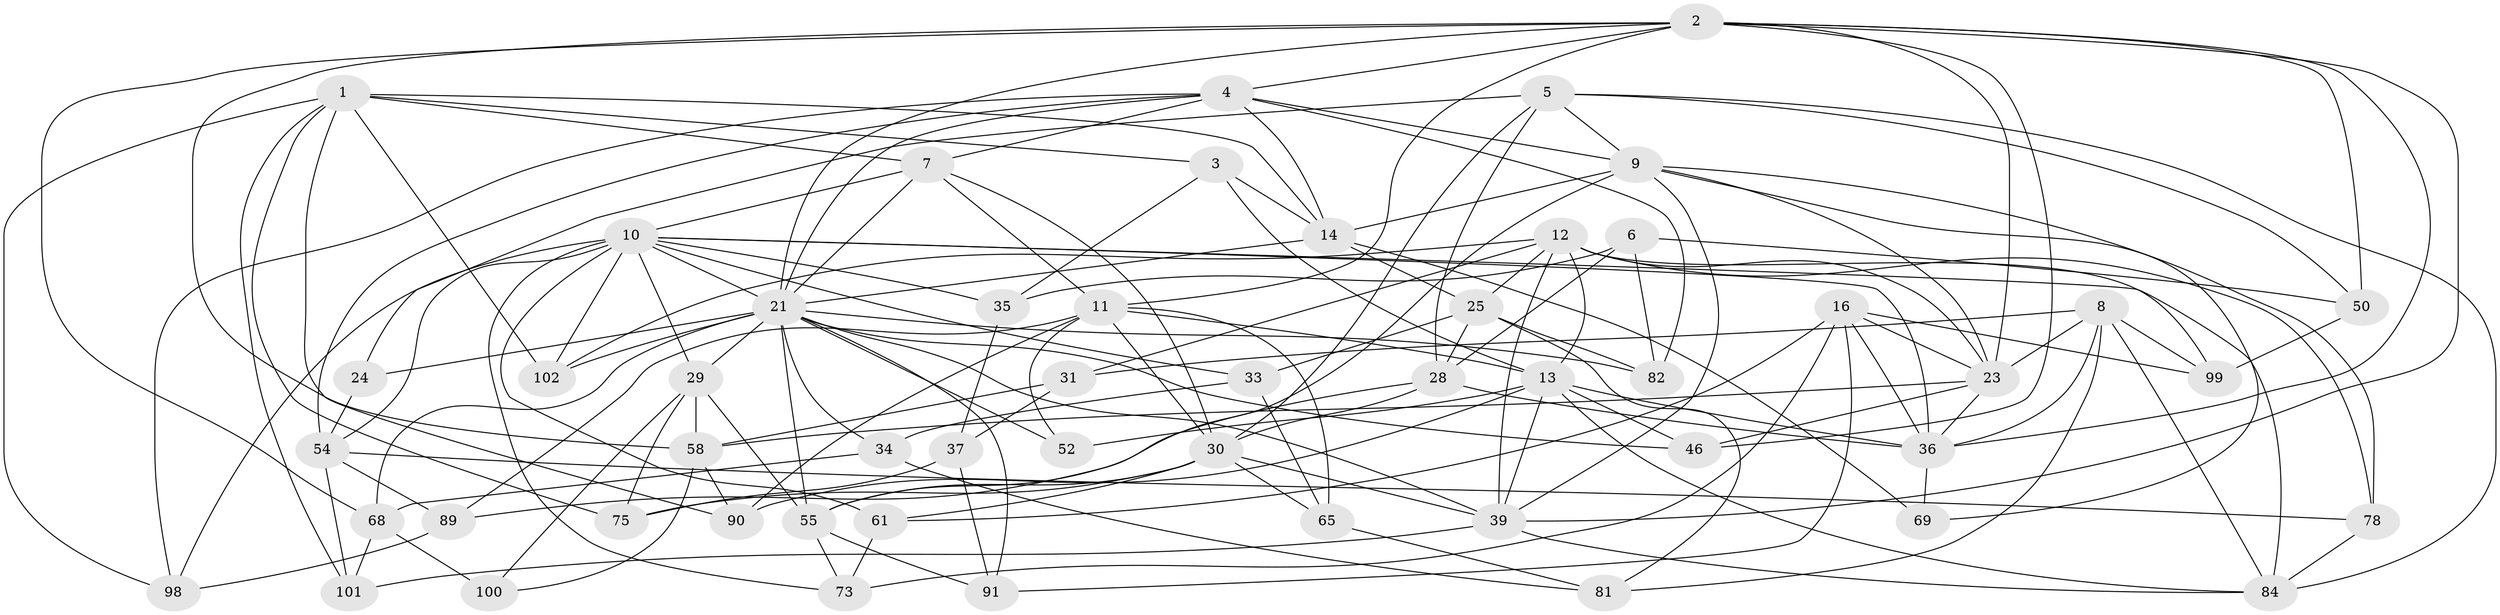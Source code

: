 // original degree distribution, {4: 1.0}
// Generated by graph-tools (version 1.1) at 2025/16/03/09/25 04:16:30]
// undirected, 53 vertices, 151 edges
graph export_dot {
graph [start="1"]
  node [color=gray90,style=filled];
  1 [super="+19"];
  2 [super="+94+15+95"];
  3;
  4 [super="+48+51"];
  5 [super="+44"];
  6 [super="+53"];
  7 [super="+70+74"];
  8 [super="+62"];
  9 [super="+17+26"];
  10 [super="+87+105+18"];
  11 [super="+20"];
  12 [super="+40+32"];
  13 [super="+85+72"];
  14 [super="+59"];
  16 [super="+22"];
  21 [super="+45+67+57"];
  23 [super="+88+47"];
  24;
  25 [super="+42"];
  28 [super="+63"];
  29 [super="+80"];
  30 [super="+77+38"];
  31;
  33;
  34;
  35;
  36 [super="+41+60"];
  37;
  39 [super="+49+79"];
  46;
  50;
  52;
  54 [super="+76"];
  55 [super="+66"];
  58 [super="+93"];
  61;
  65;
  68 [super="+71"];
  69;
  73;
  75;
  78;
  81;
  82;
  84 [super="+86"];
  89;
  90;
  91;
  98;
  99;
  100;
  101;
  102;
  1 -- 98;
  1 -- 3;
  1 -- 75;
  1 -- 101;
  1 -- 102;
  1 -- 90;
  1 -- 14;
  1 -- 7;
  2 -- 36;
  2 -- 11;
  2 -- 50;
  2 -- 68;
  2 -- 58;
  2 -- 46;
  2 -- 23;
  2 -- 21;
  2 -- 39;
  2 -- 4;
  3 -- 35;
  3 -- 14;
  3 -- 13;
  4 -- 54;
  4 -- 9;
  4 -- 21;
  4 -- 14;
  4 -- 82;
  4 -- 98;
  4 -- 7;
  5 -- 30;
  5 -- 50;
  5 -- 84;
  5 -- 24;
  5 -- 9;
  5 -- 28;
  6 -- 35;
  6 -- 82;
  6 -- 28 [weight=3];
  6 -- 50;
  7 -- 10;
  7 -- 21 [weight=2];
  7 -- 30 [weight=2];
  7 -- 11;
  8 -- 31;
  8 -- 23;
  8 -- 36;
  8 -- 81;
  8 -- 99;
  8 -- 84;
  9 -- 55;
  9 -- 69;
  9 -- 78;
  9 -- 39;
  9 -- 14;
  9 -- 23;
  10 -- 84;
  10 -- 35;
  10 -- 29;
  10 -- 102;
  10 -- 98;
  10 -- 54;
  10 -- 33;
  10 -- 36;
  10 -- 21;
  10 -- 73;
  10 -- 61;
  11 -- 65;
  11 -- 89;
  11 -- 52;
  11 -- 90;
  11 -- 13;
  11 -- 30;
  12 -- 99;
  12 -- 39;
  12 -- 25;
  12 -- 78;
  12 -- 23;
  12 -- 13;
  12 -- 102;
  12 -- 31;
  13 -- 52 [weight=2];
  13 -- 46;
  13 -- 36;
  13 -- 84;
  13 -- 90;
  13 -- 39;
  14 -- 69 [weight=2];
  14 -- 21;
  14 -- 25;
  16 -- 73;
  16 -- 61;
  16 -- 91;
  16 -- 99;
  16 -- 23;
  16 -- 36;
  21 -- 34;
  21 -- 102;
  21 -- 82;
  21 -- 55;
  21 -- 24 [weight=2];
  21 -- 39;
  21 -- 52;
  21 -- 68;
  21 -- 91;
  21 -- 46;
  21 -- 29;
  23 -- 58;
  23 -- 46;
  23 -- 36;
  24 -- 54;
  25 -- 82;
  25 -- 28;
  25 -- 81;
  25 -- 33;
  28 -- 36;
  28 -- 89;
  28 -- 30;
  29 -- 100;
  29 -- 55;
  29 -- 58;
  29 -- 75;
  30 -- 55;
  30 -- 75;
  30 -- 61;
  30 -- 65;
  30 -- 39;
  31 -- 37;
  31 -- 58;
  33 -- 34;
  33 -- 65;
  34 -- 81;
  34 -- 68;
  35 -- 37;
  36 -- 69;
  37 -- 91;
  37 -- 75;
  39 -- 101;
  39 -- 84;
  50 -- 99;
  54 -- 78;
  54 -- 89;
  54 -- 101;
  55 -- 91;
  55 -- 73;
  58 -- 100;
  58 -- 90;
  61 -- 73;
  65 -- 81;
  68 -- 100 [weight=2];
  68 -- 101;
  78 -- 84;
  89 -- 98;
}
